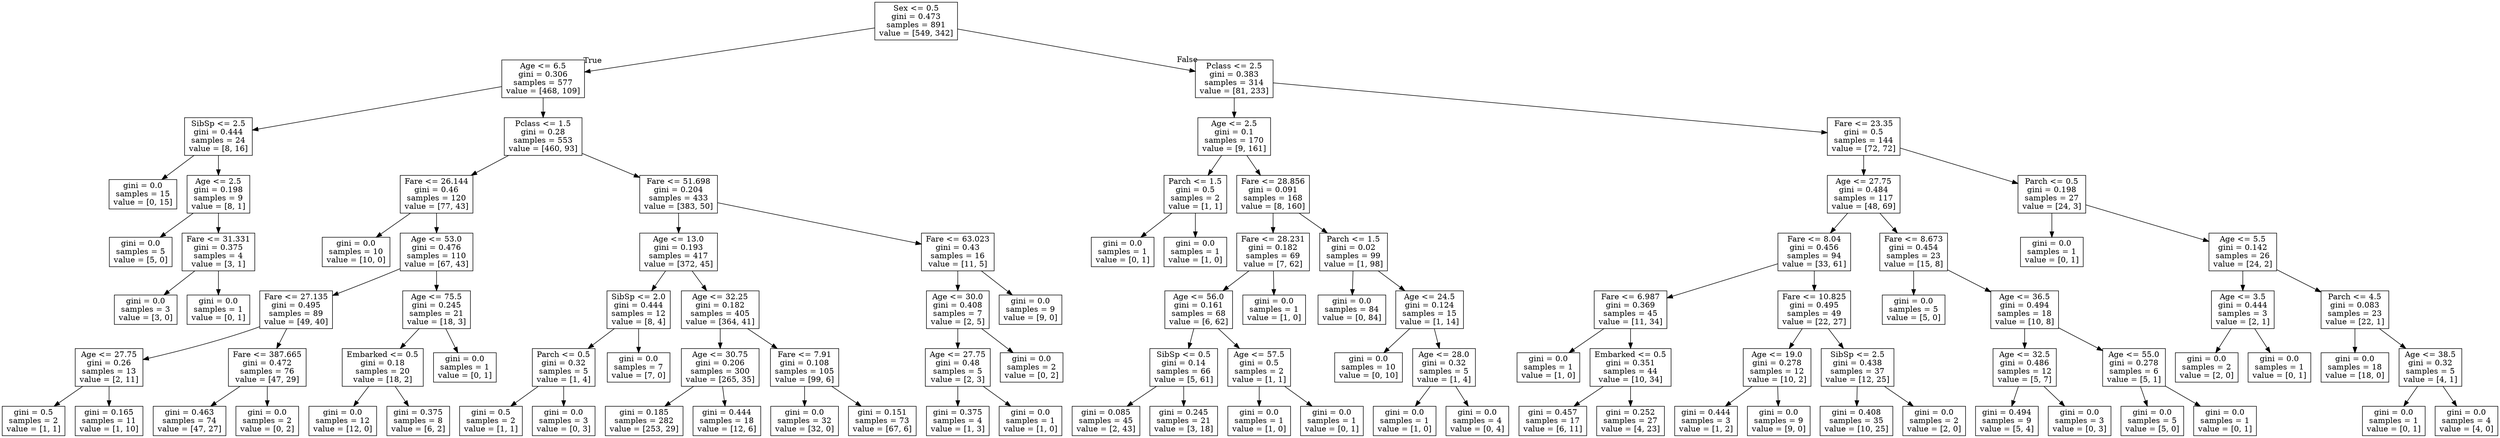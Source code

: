 digraph Tree {
node [shape=box] ;
0 [label="Sex <= 0.5\ngini = 0.473\nsamples = 891\nvalue = [549, 342]"] ;
1 [label="Age <= 6.5\ngini = 0.306\nsamples = 577\nvalue = [468, 109]"] ;
0 -> 1 [labeldistance=2.5, labelangle=45, headlabel="True"] ;
2 [label="SibSp <= 2.5\ngini = 0.444\nsamples = 24\nvalue = [8, 16]"] ;
1 -> 2 ;
3 [label="gini = 0.0\nsamples = 15\nvalue = [0, 15]"] ;
2 -> 3 ;
4 [label="Age <= 2.5\ngini = 0.198\nsamples = 9\nvalue = [8, 1]"] ;
2 -> 4 ;
5 [label="gini = 0.0\nsamples = 5\nvalue = [5, 0]"] ;
4 -> 5 ;
6 [label="Fare <= 31.331\ngini = 0.375\nsamples = 4\nvalue = [3, 1]"] ;
4 -> 6 ;
7 [label="gini = 0.0\nsamples = 3\nvalue = [3, 0]"] ;
6 -> 7 ;
8 [label="gini = 0.0\nsamples = 1\nvalue = [0, 1]"] ;
6 -> 8 ;
9 [label="Pclass <= 1.5\ngini = 0.28\nsamples = 553\nvalue = [460, 93]"] ;
1 -> 9 ;
10 [label="Fare <= 26.144\ngini = 0.46\nsamples = 120\nvalue = [77, 43]"] ;
9 -> 10 ;
11 [label="gini = 0.0\nsamples = 10\nvalue = [10, 0]"] ;
10 -> 11 ;
12 [label="Age <= 53.0\ngini = 0.476\nsamples = 110\nvalue = [67, 43]"] ;
10 -> 12 ;
13 [label="Fare <= 27.135\ngini = 0.495\nsamples = 89\nvalue = [49, 40]"] ;
12 -> 13 ;
14 [label="Age <= 27.75\ngini = 0.26\nsamples = 13\nvalue = [2, 11]"] ;
13 -> 14 ;
15 [label="gini = 0.5\nsamples = 2\nvalue = [1, 1]"] ;
14 -> 15 ;
16 [label="gini = 0.165\nsamples = 11\nvalue = [1, 10]"] ;
14 -> 16 ;
17 [label="Fare <= 387.665\ngini = 0.472\nsamples = 76\nvalue = [47, 29]"] ;
13 -> 17 ;
18 [label="gini = 0.463\nsamples = 74\nvalue = [47, 27]"] ;
17 -> 18 ;
19 [label="gini = 0.0\nsamples = 2\nvalue = [0, 2]"] ;
17 -> 19 ;
20 [label="Age <= 75.5\ngini = 0.245\nsamples = 21\nvalue = [18, 3]"] ;
12 -> 20 ;
21 [label="Embarked <= 0.5\ngini = 0.18\nsamples = 20\nvalue = [18, 2]"] ;
20 -> 21 ;
22 [label="gini = 0.0\nsamples = 12\nvalue = [12, 0]"] ;
21 -> 22 ;
23 [label="gini = 0.375\nsamples = 8\nvalue = [6, 2]"] ;
21 -> 23 ;
24 [label="gini = 0.0\nsamples = 1\nvalue = [0, 1]"] ;
20 -> 24 ;
25 [label="Fare <= 51.698\ngini = 0.204\nsamples = 433\nvalue = [383, 50]"] ;
9 -> 25 ;
26 [label="Age <= 13.0\ngini = 0.193\nsamples = 417\nvalue = [372, 45]"] ;
25 -> 26 ;
27 [label="SibSp <= 2.0\ngini = 0.444\nsamples = 12\nvalue = [8, 4]"] ;
26 -> 27 ;
28 [label="Parch <= 0.5\ngini = 0.32\nsamples = 5\nvalue = [1, 4]"] ;
27 -> 28 ;
29 [label="gini = 0.5\nsamples = 2\nvalue = [1, 1]"] ;
28 -> 29 ;
30 [label="gini = 0.0\nsamples = 3\nvalue = [0, 3]"] ;
28 -> 30 ;
31 [label="gini = 0.0\nsamples = 7\nvalue = [7, 0]"] ;
27 -> 31 ;
32 [label="Age <= 32.25\ngini = 0.182\nsamples = 405\nvalue = [364, 41]"] ;
26 -> 32 ;
33 [label="Age <= 30.75\ngini = 0.206\nsamples = 300\nvalue = [265, 35]"] ;
32 -> 33 ;
34 [label="gini = 0.185\nsamples = 282\nvalue = [253, 29]"] ;
33 -> 34 ;
35 [label="gini = 0.444\nsamples = 18\nvalue = [12, 6]"] ;
33 -> 35 ;
36 [label="Fare <= 7.91\ngini = 0.108\nsamples = 105\nvalue = [99, 6]"] ;
32 -> 36 ;
37 [label="gini = 0.0\nsamples = 32\nvalue = [32, 0]"] ;
36 -> 37 ;
38 [label="gini = 0.151\nsamples = 73\nvalue = [67, 6]"] ;
36 -> 38 ;
39 [label="Fare <= 63.023\ngini = 0.43\nsamples = 16\nvalue = [11, 5]"] ;
25 -> 39 ;
40 [label="Age <= 30.0\ngini = 0.408\nsamples = 7\nvalue = [2, 5]"] ;
39 -> 40 ;
41 [label="Age <= 27.75\ngini = 0.48\nsamples = 5\nvalue = [2, 3]"] ;
40 -> 41 ;
42 [label="gini = 0.375\nsamples = 4\nvalue = [1, 3]"] ;
41 -> 42 ;
43 [label="gini = 0.0\nsamples = 1\nvalue = [1, 0]"] ;
41 -> 43 ;
44 [label="gini = 0.0\nsamples = 2\nvalue = [0, 2]"] ;
40 -> 44 ;
45 [label="gini = 0.0\nsamples = 9\nvalue = [9, 0]"] ;
39 -> 45 ;
46 [label="Pclass <= 2.5\ngini = 0.383\nsamples = 314\nvalue = [81, 233]"] ;
0 -> 46 [labeldistance=2.5, labelangle=-45, headlabel="False"] ;
47 [label="Age <= 2.5\ngini = 0.1\nsamples = 170\nvalue = [9, 161]"] ;
46 -> 47 ;
48 [label="Parch <= 1.5\ngini = 0.5\nsamples = 2\nvalue = [1, 1]"] ;
47 -> 48 ;
49 [label="gini = 0.0\nsamples = 1\nvalue = [0, 1]"] ;
48 -> 49 ;
50 [label="gini = 0.0\nsamples = 1\nvalue = [1, 0]"] ;
48 -> 50 ;
51 [label="Fare <= 28.856\ngini = 0.091\nsamples = 168\nvalue = [8, 160]"] ;
47 -> 51 ;
52 [label="Fare <= 28.231\ngini = 0.182\nsamples = 69\nvalue = [7, 62]"] ;
51 -> 52 ;
53 [label="Age <= 56.0\ngini = 0.161\nsamples = 68\nvalue = [6, 62]"] ;
52 -> 53 ;
54 [label="SibSp <= 0.5\ngini = 0.14\nsamples = 66\nvalue = [5, 61]"] ;
53 -> 54 ;
55 [label="gini = 0.085\nsamples = 45\nvalue = [2, 43]"] ;
54 -> 55 ;
56 [label="gini = 0.245\nsamples = 21\nvalue = [3, 18]"] ;
54 -> 56 ;
57 [label="Age <= 57.5\ngini = 0.5\nsamples = 2\nvalue = [1, 1]"] ;
53 -> 57 ;
58 [label="gini = 0.0\nsamples = 1\nvalue = [1, 0]"] ;
57 -> 58 ;
59 [label="gini = 0.0\nsamples = 1\nvalue = [0, 1]"] ;
57 -> 59 ;
60 [label="gini = 0.0\nsamples = 1\nvalue = [1, 0]"] ;
52 -> 60 ;
61 [label="Parch <= 1.5\ngini = 0.02\nsamples = 99\nvalue = [1, 98]"] ;
51 -> 61 ;
62 [label="gini = 0.0\nsamples = 84\nvalue = [0, 84]"] ;
61 -> 62 ;
63 [label="Age <= 24.5\ngini = 0.124\nsamples = 15\nvalue = [1, 14]"] ;
61 -> 63 ;
64 [label="gini = 0.0\nsamples = 10\nvalue = [0, 10]"] ;
63 -> 64 ;
65 [label="Age <= 28.0\ngini = 0.32\nsamples = 5\nvalue = [1, 4]"] ;
63 -> 65 ;
66 [label="gini = 0.0\nsamples = 1\nvalue = [1, 0]"] ;
65 -> 66 ;
67 [label="gini = 0.0\nsamples = 4\nvalue = [0, 4]"] ;
65 -> 67 ;
68 [label="Fare <= 23.35\ngini = 0.5\nsamples = 144\nvalue = [72, 72]"] ;
46 -> 68 ;
69 [label="Age <= 27.75\ngini = 0.484\nsamples = 117\nvalue = [48, 69]"] ;
68 -> 69 ;
70 [label="Fare <= 8.04\ngini = 0.456\nsamples = 94\nvalue = [33, 61]"] ;
69 -> 70 ;
71 [label="Fare <= 6.987\ngini = 0.369\nsamples = 45\nvalue = [11, 34]"] ;
70 -> 71 ;
72 [label="gini = 0.0\nsamples = 1\nvalue = [1, 0]"] ;
71 -> 72 ;
73 [label="Embarked <= 0.5\ngini = 0.351\nsamples = 44\nvalue = [10, 34]"] ;
71 -> 73 ;
74 [label="gini = 0.457\nsamples = 17\nvalue = [6, 11]"] ;
73 -> 74 ;
75 [label="gini = 0.252\nsamples = 27\nvalue = [4, 23]"] ;
73 -> 75 ;
76 [label="Fare <= 10.825\ngini = 0.495\nsamples = 49\nvalue = [22, 27]"] ;
70 -> 76 ;
77 [label="Age <= 19.0\ngini = 0.278\nsamples = 12\nvalue = [10, 2]"] ;
76 -> 77 ;
78 [label="gini = 0.444\nsamples = 3\nvalue = [1, 2]"] ;
77 -> 78 ;
79 [label="gini = 0.0\nsamples = 9\nvalue = [9, 0]"] ;
77 -> 79 ;
80 [label="SibSp <= 2.5\ngini = 0.438\nsamples = 37\nvalue = [12, 25]"] ;
76 -> 80 ;
81 [label="gini = 0.408\nsamples = 35\nvalue = [10, 25]"] ;
80 -> 81 ;
82 [label="gini = 0.0\nsamples = 2\nvalue = [2, 0]"] ;
80 -> 82 ;
83 [label="Fare <= 8.673\ngini = 0.454\nsamples = 23\nvalue = [15, 8]"] ;
69 -> 83 ;
84 [label="gini = 0.0\nsamples = 5\nvalue = [5, 0]"] ;
83 -> 84 ;
85 [label="Age <= 36.5\ngini = 0.494\nsamples = 18\nvalue = [10, 8]"] ;
83 -> 85 ;
86 [label="Age <= 32.5\ngini = 0.486\nsamples = 12\nvalue = [5, 7]"] ;
85 -> 86 ;
87 [label="gini = 0.494\nsamples = 9\nvalue = [5, 4]"] ;
86 -> 87 ;
88 [label="gini = 0.0\nsamples = 3\nvalue = [0, 3]"] ;
86 -> 88 ;
89 [label="Age <= 55.0\ngini = 0.278\nsamples = 6\nvalue = [5, 1]"] ;
85 -> 89 ;
90 [label="gini = 0.0\nsamples = 5\nvalue = [5, 0]"] ;
89 -> 90 ;
91 [label="gini = 0.0\nsamples = 1\nvalue = [0, 1]"] ;
89 -> 91 ;
92 [label="Parch <= 0.5\ngini = 0.198\nsamples = 27\nvalue = [24, 3]"] ;
68 -> 92 ;
93 [label="gini = 0.0\nsamples = 1\nvalue = [0, 1]"] ;
92 -> 93 ;
94 [label="Age <= 5.5\ngini = 0.142\nsamples = 26\nvalue = [24, 2]"] ;
92 -> 94 ;
95 [label="Age <= 3.5\ngini = 0.444\nsamples = 3\nvalue = [2, 1]"] ;
94 -> 95 ;
96 [label="gini = 0.0\nsamples = 2\nvalue = [2, 0]"] ;
95 -> 96 ;
97 [label="gini = 0.0\nsamples = 1\nvalue = [0, 1]"] ;
95 -> 97 ;
98 [label="Parch <= 4.5\ngini = 0.083\nsamples = 23\nvalue = [22, 1]"] ;
94 -> 98 ;
99 [label="gini = 0.0\nsamples = 18\nvalue = [18, 0]"] ;
98 -> 99 ;
100 [label="Age <= 38.5\ngini = 0.32\nsamples = 5\nvalue = [4, 1]"] ;
98 -> 100 ;
101 [label="gini = 0.0\nsamples = 1\nvalue = [0, 1]"] ;
100 -> 101 ;
102 [label="gini = 0.0\nsamples = 4\nvalue = [4, 0]"] ;
100 -> 102 ;
}